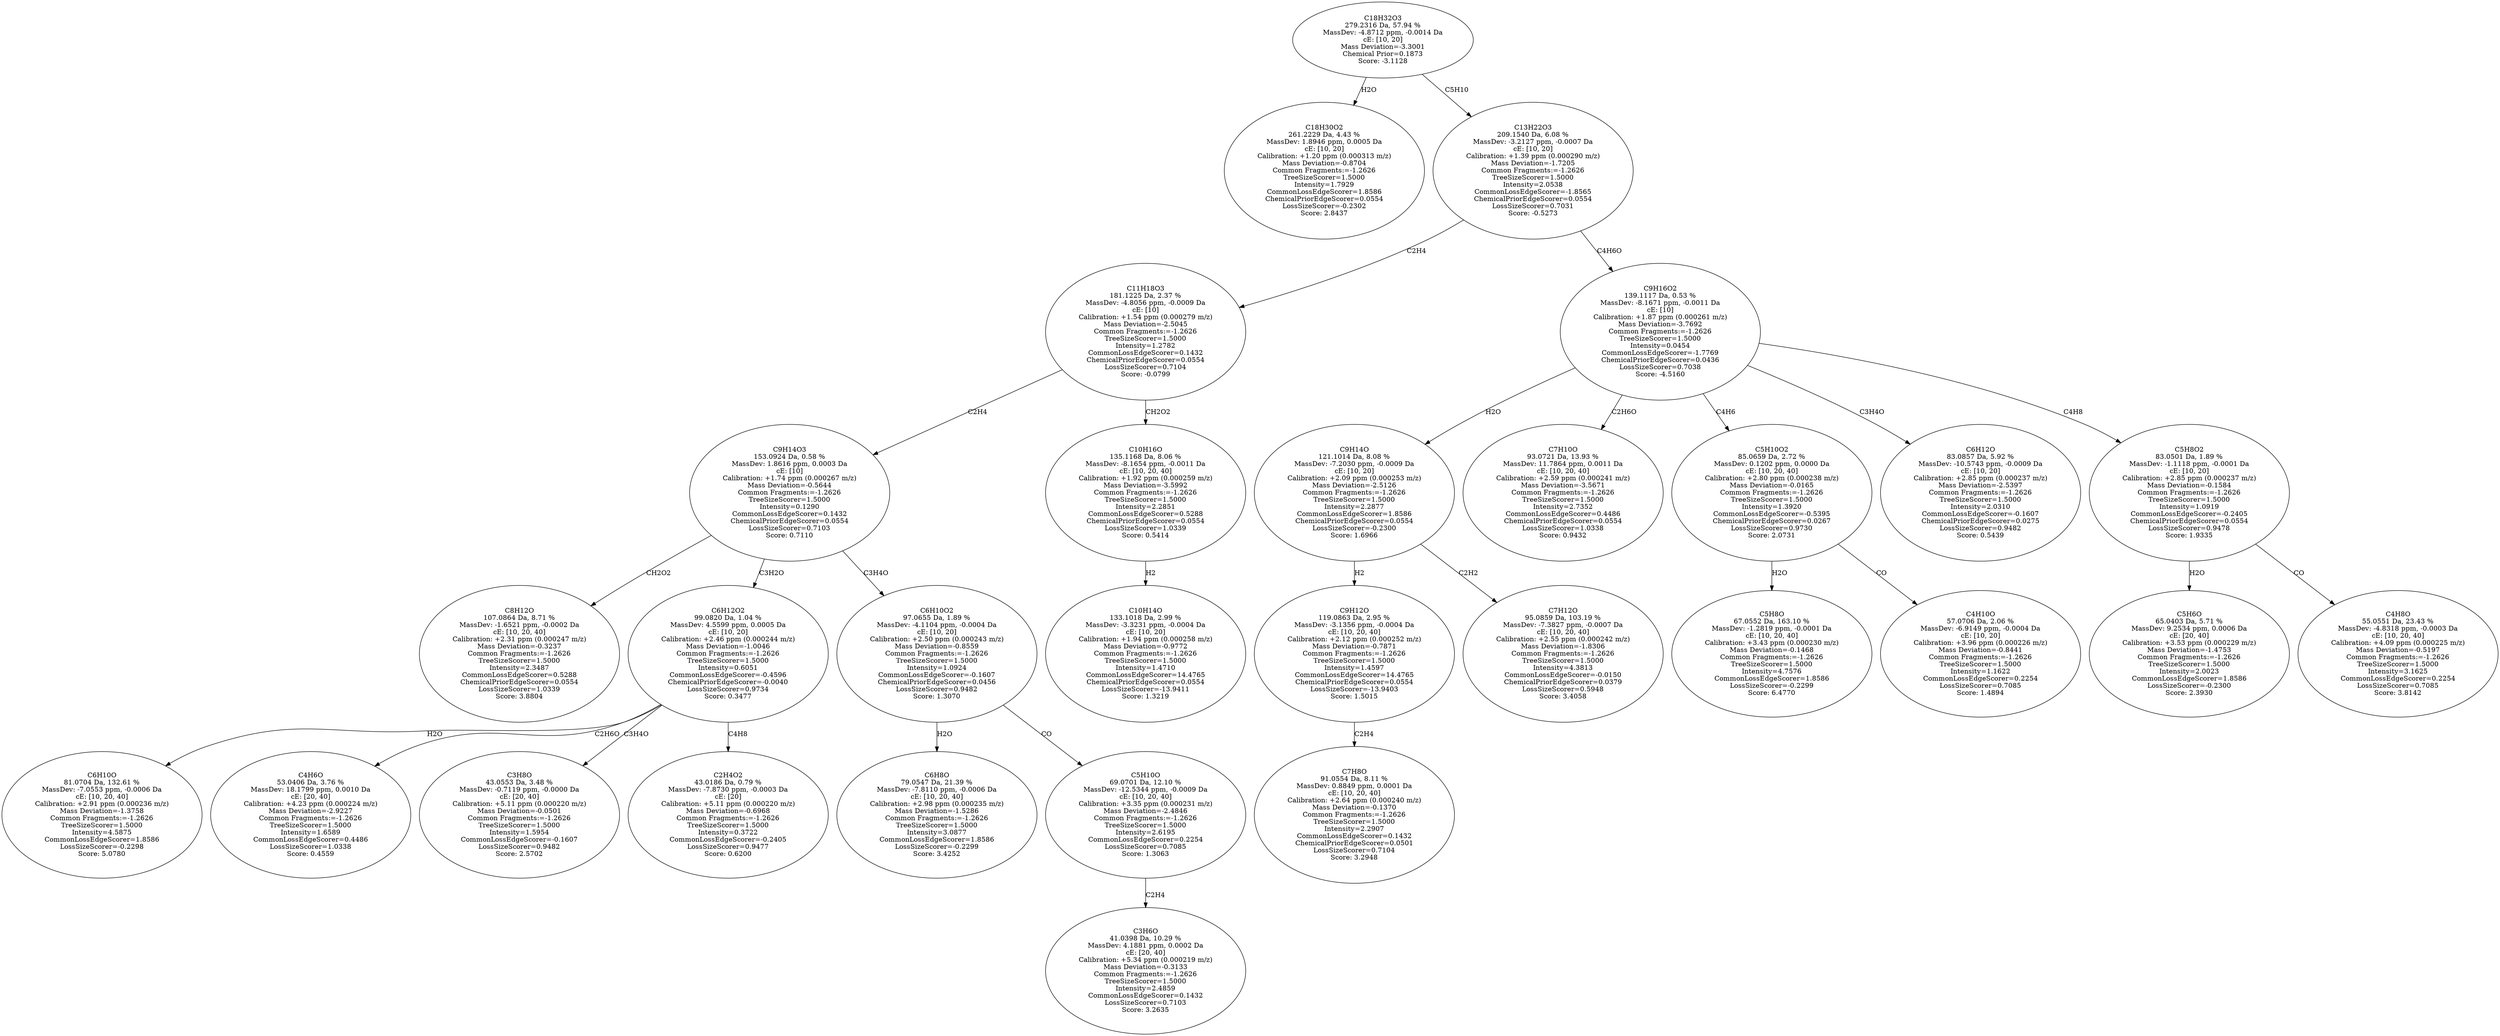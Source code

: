strict digraph {
v1 [label="C18H30O2\n261.2229 Da, 4.43 %\nMassDev: 1.8946 ppm, 0.0005 Da\ncE: [10, 20]\nCalibration: +1.20 ppm (0.000313 m/z)\nMass Deviation=-0.8704\nCommon Fragments:=-1.2626\nTreeSizeScorer=1.5000\nIntensity=1.7929\nCommonLossEdgeScorer=1.8586\nChemicalPriorEdgeScorer=0.0554\nLossSizeScorer=-0.2302\nScore: 2.8437"];
v2 [label="C8H12O\n107.0864 Da, 8.71 %\nMassDev: -1.6521 ppm, -0.0002 Da\ncE: [10, 20, 40]\nCalibration: +2.31 ppm (0.000247 m/z)\nMass Deviation=-0.3237\nCommon Fragments:=-1.2626\nTreeSizeScorer=1.5000\nIntensity=2.3487\nCommonLossEdgeScorer=0.5288\nChemicalPriorEdgeScorer=0.0554\nLossSizeScorer=1.0339\nScore: 3.8804"];
v3 [label="C6H10O\n81.0704 Da, 132.61 %\nMassDev: -7.0553 ppm, -0.0006 Da\ncE: [10, 20, 40]\nCalibration: +2.91 ppm (0.000236 m/z)\nMass Deviation=-1.3758\nCommon Fragments:=-1.2626\nTreeSizeScorer=1.5000\nIntensity=4.5875\nCommonLossEdgeScorer=1.8586\nLossSizeScorer=-0.2298\nScore: 5.0780"];
v4 [label="C4H6O\n53.0406 Da, 3.76 %\nMassDev: 18.1799 ppm, 0.0010 Da\ncE: [20, 40]\nCalibration: +4.23 ppm (0.000224 m/z)\nMass Deviation=-2.9227\nCommon Fragments:=-1.2626\nTreeSizeScorer=1.5000\nIntensity=1.6589\nCommonLossEdgeScorer=0.4486\nLossSizeScorer=1.0338\nScore: 0.4559"];
v5 [label="C3H8O\n43.0553 Da, 3.48 %\nMassDev: -0.7119 ppm, -0.0000 Da\ncE: [20, 40]\nCalibration: +5.11 ppm (0.000220 m/z)\nMass Deviation=-0.0501\nCommon Fragments:=-1.2626\nTreeSizeScorer=1.5000\nIntensity=1.5954\nCommonLossEdgeScorer=-0.1607\nLossSizeScorer=0.9482\nScore: 2.5702"];
v6 [label="C2H4O2\n43.0186 Da, 0.79 %\nMassDev: -7.8730 ppm, -0.0003 Da\ncE: [20]\nCalibration: +5.11 ppm (0.000220 m/z)\nMass Deviation=-0.6968\nCommon Fragments:=-1.2626\nTreeSizeScorer=1.5000\nIntensity=0.3722\nCommonLossEdgeScorer=-0.2405\nLossSizeScorer=0.9477\nScore: 0.6200"];
v7 [label="C6H12O2\n99.0820 Da, 1.04 %\nMassDev: 4.5599 ppm, 0.0005 Da\ncE: [10, 20]\nCalibration: +2.46 ppm (0.000244 m/z)\nMass Deviation=-1.0046\nCommon Fragments:=-1.2626\nTreeSizeScorer=1.5000\nIntensity=0.6051\nCommonLossEdgeScorer=-0.4596\nChemicalPriorEdgeScorer=-0.0040\nLossSizeScorer=0.9734\nScore: 0.3477"];
v8 [label="C6H8O\n79.0547 Da, 21.39 %\nMassDev: -7.8110 ppm, -0.0006 Da\ncE: [10, 20, 40]\nCalibration: +2.98 ppm (0.000235 m/z)\nMass Deviation=-1.5286\nCommon Fragments:=-1.2626\nTreeSizeScorer=1.5000\nIntensity=3.0877\nCommonLossEdgeScorer=1.8586\nLossSizeScorer=-0.2299\nScore: 3.4252"];
v9 [label="C3H6O\n41.0398 Da, 10.29 %\nMassDev: 4.1881 ppm, 0.0002 Da\ncE: [20, 40]\nCalibration: +5.34 ppm (0.000219 m/z)\nMass Deviation=-0.3133\nCommon Fragments:=-1.2626\nTreeSizeScorer=1.5000\nIntensity=2.4859\nCommonLossEdgeScorer=0.1432\nLossSizeScorer=0.7103\nScore: 3.2635"];
v10 [label="C5H10O\n69.0701 Da, 12.10 %\nMassDev: -12.5344 ppm, -0.0009 Da\ncE: [10, 20, 40]\nCalibration: +3.35 ppm (0.000231 m/z)\nMass Deviation=-2.4846\nCommon Fragments:=-1.2626\nTreeSizeScorer=1.5000\nIntensity=2.6195\nCommonLossEdgeScorer=0.2254\nLossSizeScorer=0.7085\nScore: 1.3063"];
v11 [label="C6H10O2\n97.0655 Da, 1.89 %\nMassDev: -4.1104 ppm, -0.0004 Da\ncE: [10, 20]\nCalibration: +2.50 ppm (0.000243 m/z)\nMass Deviation=-0.8559\nCommon Fragments:=-1.2626\nTreeSizeScorer=1.5000\nIntensity=1.0924\nCommonLossEdgeScorer=-0.1607\nChemicalPriorEdgeScorer=0.0456\nLossSizeScorer=0.9482\nScore: 1.3070"];
v12 [label="C9H14O3\n153.0924 Da, 0.58 %\nMassDev: 1.8616 ppm, 0.0003 Da\ncE: [10]\nCalibration: +1.74 ppm (0.000267 m/z)\nMass Deviation=-0.5644\nCommon Fragments:=-1.2626\nTreeSizeScorer=1.5000\nIntensity=0.1290\nCommonLossEdgeScorer=0.1432\nChemicalPriorEdgeScorer=0.0554\nLossSizeScorer=0.7103\nScore: 0.7110"];
v13 [label="C10H14O\n133.1018 Da, 2.99 %\nMassDev: -3.3231 ppm, -0.0004 Da\ncE: [10, 20]\nCalibration: +1.94 ppm (0.000258 m/z)\nMass Deviation=-0.9772\nCommon Fragments:=-1.2626\nTreeSizeScorer=1.5000\nIntensity=1.4710\nCommonLossEdgeScorer=14.4765\nChemicalPriorEdgeScorer=0.0554\nLossSizeScorer=-13.9411\nScore: 1.3219"];
v14 [label="C10H16O\n135.1168 Da, 8.06 %\nMassDev: -8.1654 ppm, -0.0011 Da\ncE: [10, 20, 40]\nCalibration: +1.92 ppm (0.000259 m/z)\nMass Deviation=-3.5992\nCommon Fragments:=-1.2626\nTreeSizeScorer=1.5000\nIntensity=2.2851\nCommonLossEdgeScorer=0.5288\nChemicalPriorEdgeScorer=0.0554\nLossSizeScorer=1.0339\nScore: 0.5414"];
v15 [label="C11H18O3\n181.1225 Da, 2.37 %\nMassDev: -4.8056 ppm, -0.0009 Da\ncE: [10]\nCalibration: +1.54 ppm (0.000279 m/z)\nMass Deviation=-2.5045\nCommon Fragments:=-1.2626\nTreeSizeScorer=1.5000\nIntensity=1.2782\nCommonLossEdgeScorer=0.1432\nChemicalPriorEdgeScorer=0.0554\nLossSizeScorer=0.7104\nScore: -0.0799"];
v16 [label="C7H8O\n91.0554 Da, 8.11 %\nMassDev: 0.8849 ppm, 0.0001 Da\ncE: [10, 20, 40]\nCalibration: +2.64 ppm (0.000240 m/z)\nMass Deviation=-0.1370\nCommon Fragments:=-1.2626\nTreeSizeScorer=1.5000\nIntensity=2.2907\nCommonLossEdgeScorer=0.1432\nChemicalPriorEdgeScorer=0.0501\nLossSizeScorer=0.7104\nScore: 3.2948"];
v17 [label="C9H12O\n119.0863 Da, 2.95 %\nMassDev: -3.1356 ppm, -0.0004 Da\ncE: [10, 20, 40]\nCalibration: +2.12 ppm (0.000252 m/z)\nMass Deviation=-0.7871\nCommon Fragments:=-1.2626\nTreeSizeScorer=1.5000\nIntensity=1.4597\nCommonLossEdgeScorer=14.4765\nChemicalPriorEdgeScorer=0.0554\nLossSizeScorer=-13.9403\nScore: 1.5015"];
v18 [label="C7H12O\n95.0859 Da, 103.19 %\nMassDev: -7.3827 ppm, -0.0007 Da\ncE: [10, 20, 40]\nCalibration: +2.55 ppm (0.000242 m/z)\nMass Deviation=-1.8306\nCommon Fragments:=-1.2626\nTreeSizeScorer=1.5000\nIntensity=4.3813\nCommonLossEdgeScorer=-0.0150\nChemicalPriorEdgeScorer=0.0379\nLossSizeScorer=0.5948\nScore: 3.4058"];
v19 [label="C9H14O\n121.1014 Da, 8.08 %\nMassDev: -7.2030 ppm, -0.0009 Da\ncE: [10, 20]\nCalibration: +2.09 ppm (0.000253 m/z)\nMass Deviation=-2.5126\nCommon Fragments:=-1.2626\nTreeSizeScorer=1.5000\nIntensity=2.2877\nCommonLossEdgeScorer=1.8586\nChemicalPriorEdgeScorer=0.0554\nLossSizeScorer=-0.2300\nScore: 1.6966"];
v20 [label="C7H10O\n93.0721 Da, 13.93 %\nMassDev: 11.7864 ppm, 0.0011 Da\ncE: [10, 20, 40]\nCalibration: +2.59 ppm (0.000241 m/z)\nMass Deviation=-3.5671\nCommon Fragments:=-1.2626\nTreeSizeScorer=1.5000\nIntensity=2.7352\nCommonLossEdgeScorer=0.4486\nChemicalPriorEdgeScorer=0.0554\nLossSizeScorer=1.0338\nScore: 0.9432"];
v21 [label="C5H8O\n67.0552 Da, 163.10 %\nMassDev: -1.2819 ppm, -0.0001 Da\ncE: [10, 20, 40]\nCalibration: +3.43 ppm (0.000230 m/z)\nMass Deviation=-0.1468\nCommon Fragments:=-1.2626\nTreeSizeScorer=1.5000\nIntensity=4.7576\nCommonLossEdgeScorer=1.8586\nLossSizeScorer=-0.2299\nScore: 6.4770"];
v22 [label="C4H10O\n57.0706 Da, 2.06 %\nMassDev: -6.9149 ppm, -0.0004 Da\ncE: [10, 20]\nCalibration: +3.96 ppm (0.000226 m/z)\nMass Deviation=-0.8441\nCommon Fragments:=-1.2626\nTreeSizeScorer=1.5000\nIntensity=1.1622\nCommonLossEdgeScorer=0.2254\nLossSizeScorer=0.7085\nScore: 1.4894"];
v23 [label="C5H10O2\n85.0659 Da, 2.72 %\nMassDev: 0.1202 ppm, 0.0000 Da\ncE: [10, 20, 40]\nCalibration: +2.80 ppm (0.000238 m/z)\nMass Deviation=-0.0165\nCommon Fragments:=-1.2626\nTreeSizeScorer=1.5000\nIntensity=1.3920\nCommonLossEdgeScorer=-0.5395\nChemicalPriorEdgeScorer=0.0267\nLossSizeScorer=0.9730\nScore: 2.0731"];
v24 [label="C6H12O\n83.0857 Da, 5.92 %\nMassDev: -10.5743 ppm, -0.0009 Da\ncE: [10, 20]\nCalibration: +2.85 ppm (0.000237 m/z)\nMass Deviation=-2.5397\nCommon Fragments:=-1.2626\nTreeSizeScorer=1.5000\nIntensity=2.0310\nCommonLossEdgeScorer=-0.1607\nChemicalPriorEdgeScorer=0.0275\nLossSizeScorer=0.9482\nScore: 0.5439"];
v25 [label="C5H6O\n65.0403 Da, 5.71 %\nMassDev: 9.2534 ppm, 0.0006 Da\ncE: [20, 40]\nCalibration: +3.53 ppm (0.000229 m/z)\nMass Deviation=-1.4753\nCommon Fragments:=-1.2626\nTreeSizeScorer=1.5000\nIntensity=2.0023\nCommonLossEdgeScorer=1.8586\nLossSizeScorer=-0.2300\nScore: 2.3930"];
v26 [label="C4H8O\n55.0551 Da, 23.43 %\nMassDev: -4.8318 ppm, -0.0003 Da\ncE: [10, 20, 40]\nCalibration: +4.09 ppm (0.000225 m/z)\nMass Deviation=-0.5197\nCommon Fragments:=-1.2626\nTreeSizeScorer=1.5000\nIntensity=3.1625\nCommonLossEdgeScorer=0.2254\nLossSizeScorer=0.7085\nScore: 3.8142"];
v27 [label="C5H8O2\n83.0501 Da, 1.89 %\nMassDev: -1.1118 ppm, -0.0001 Da\ncE: [10, 20]\nCalibration: +2.85 ppm (0.000237 m/z)\nMass Deviation=-0.1584\nCommon Fragments:=-1.2626\nTreeSizeScorer=1.5000\nIntensity=1.0919\nCommonLossEdgeScorer=-0.2405\nChemicalPriorEdgeScorer=0.0554\nLossSizeScorer=0.9478\nScore: 1.9335"];
v28 [label="C9H16O2\n139.1117 Da, 0.53 %\nMassDev: -8.1671 ppm, -0.0011 Da\ncE: [10]\nCalibration: +1.87 ppm (0.000261 m/z)\nMass Deviation=-3.7692\nCommon Fragments:=-1.2626\nTreeSizeScorer=1.5000\nIntensity=0.0454\nCommonLossEdgeScorer=-1.7769\nChemicalPriorEdgeScorer=0.0436\nLossSizeScorer=0.7038\nScore: -4.5160"];
v29 [label="C13H22O3\n209.1540 Da, 6.08 %\nMassDev: -3.2127 ppm, -0.0007 Da\ncE: [10, 20]\nCalibration: +1.39 ppm (0.000290 m/z)\nMass Deviation=-1.7205\nCommon Fragments:=-1.2626\nTreeSizeScorer=1.5000\nIntensity=2.0538\nCommonLossEdgeScorer=-1.8565\nChemicalPriorEdgeScorer=0.0554\nLossSizeScorer=0.7031\nScore: -0.5273"];
v30 [label="C18H32O3\n279.2316 Da, 57.94 %\nMassDev: -4.8712 ppm, -0.0014 Da\ncE: [10, 20]\nMass Deviation=-3.3001\nChemical Prior=0.1873\nScore: -3.1128"];
v30 -> v1 [label="H2O"];
v12 -> v2 [label="CH2O2"];
v7 -> v3 [label="H2O"];
v7 -> v4 [label="C2H6O"];
v7 -> v5 [label="C3H4O"];
v7 -> v6 [label="C4H8"];
v12 -> v7 [label="C3H2O"];
v11 -> v8 [label="H2O"];
v10 -> v9 [label="C2H4"];
v11 -> v10 [label="CO"];
v12 -> v11 [label="C3H4O"];
v15 -> v12 [label="C2H4"];
v14 -> v13 [label="H2"];
v15 -> v14 [label="CH2O2"];
v29 -> v15 [label="C2H4"];
v17 -> v16 [label="C2H4"];
v19 -> v17 [label="H2"];
v19 -> v18 [label="C2H2"];
v28 -> v19 [label="H2O"];
v28 -> v20 [label="C2H6O"];
v23 -> v21 [label="H2O"];
v23 -> v22 [label="CO"];
v28 -> v23 [label="C4H6"];
v28 -> v24 [label="C3H4O"];
v27 -> v25 [label="H2O"];
v27 -> v26 [label="CO"];
v28 -> v27 [label="C4H8"];
v29 -> v28 [label="C4H6O"];
v30 -> v29 [label="C5H10"];
}